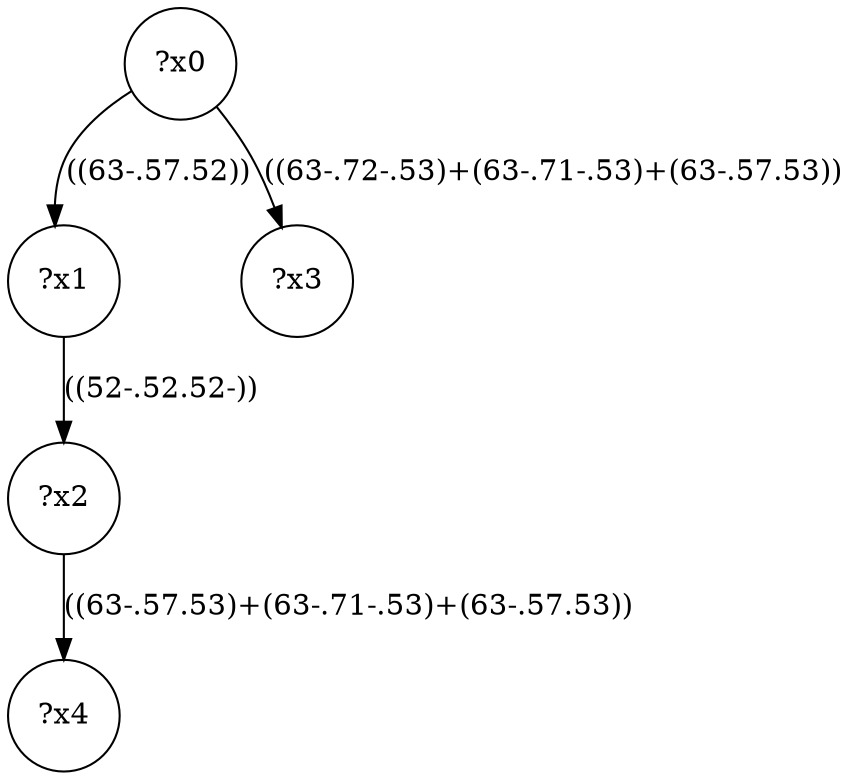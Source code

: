 digraph g {
	x0 [shape=circle, label="?x0"];
	x1 [shape=circle, label="?x1"];
	x0 -> x1 [label="((63-.57.52))"];
	x2 [shape=circle, label="?x2"];
	x1 -> x2 [label="((52-.52.52-))"];
	x3 [shape=circle, label="?x3"];
	x0 -> x3 [label="((63-.72-.53)+(63-.71-.53)+(63-.57.53))"];
	x4 [shape=circle, label="?x4"];
	x2 -> x4 [label="((63-.57.53)+(63-.71-.53)+(63-.57.53))"];
}
